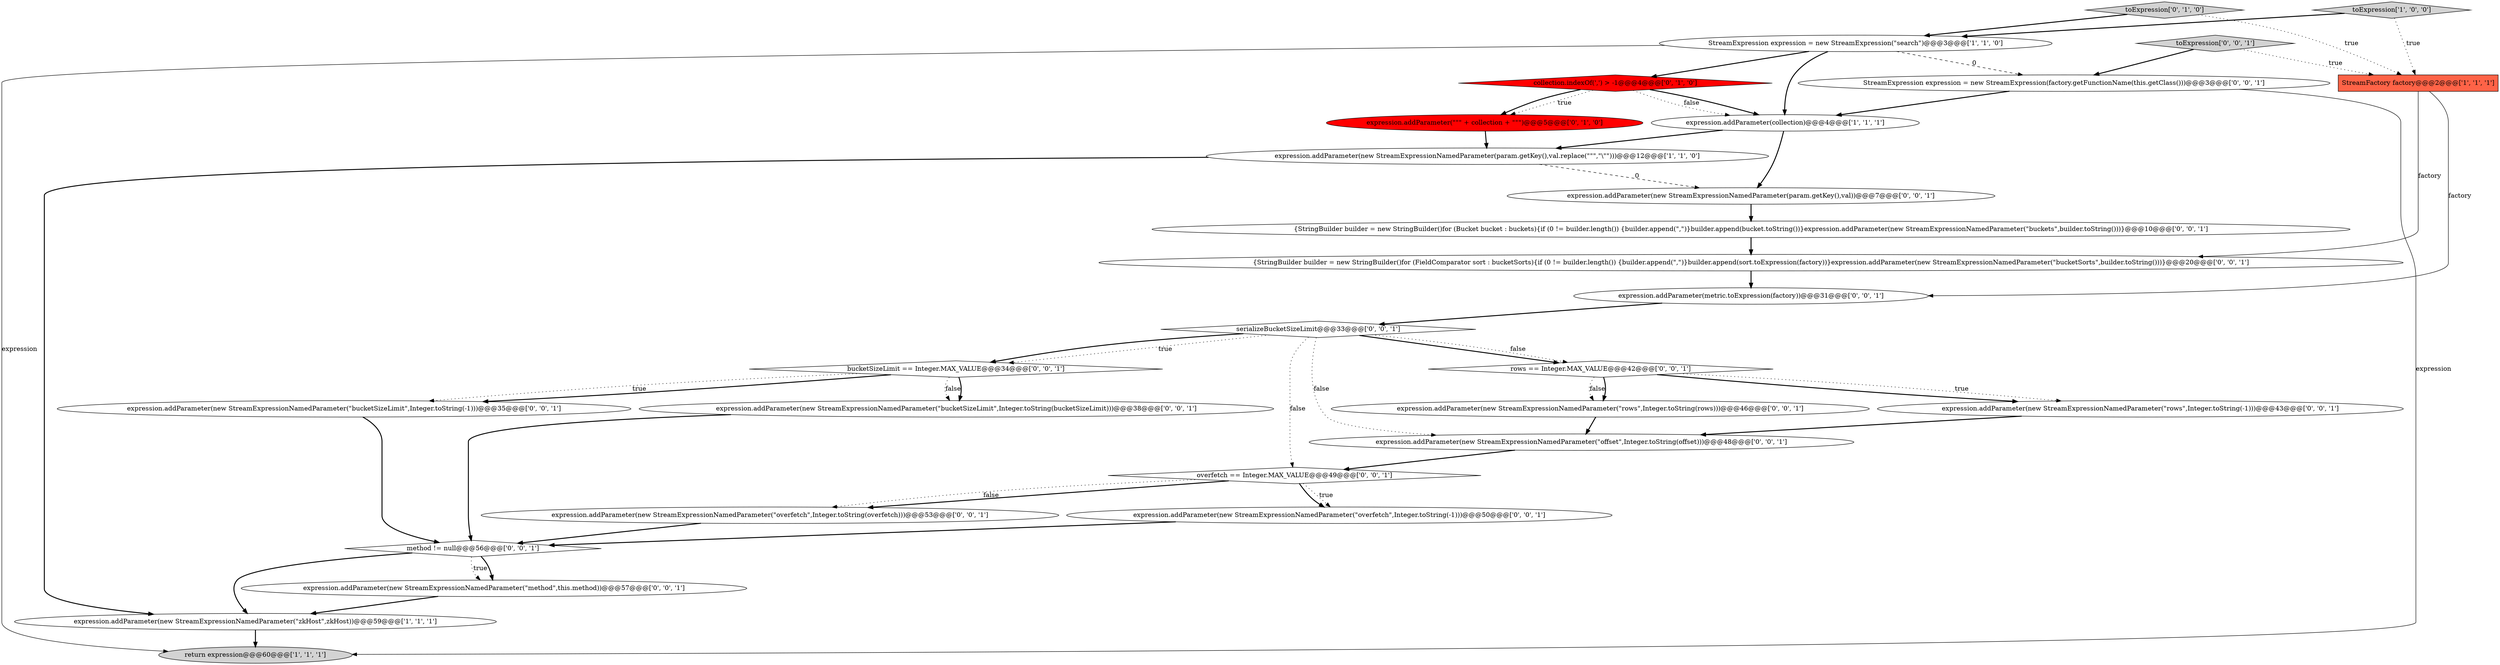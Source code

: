 digraph {
9 [style = filled, label = "expression.addParameter(\"\"\" + collection + \"\"\")@@@5@@@['0', '1', '0']", fillcolor = red, shape = ellipse image = "AAA1AAABBB2BBB"];
8 [style = filled, label = "toExpression['0', '1', '0']", fillcolor = lightgray, shape = diamond image = "AAA0AAABBB2BBB"];
16 [style = filled, label = "method != null@@@56@@@['0', '0', '1']", fillcolor = white, shape = diamond image = "AAA0AAABBB3BBB"];
20 [style = filled, label = "toExpression['0', '0', '1']", fillcolor = lightgray, shape = diamond image = "AAA0AAABBB3BBB"];
26 [style = filled, label = "{StringBuilder builder = new StringBuilder()for (FieldComparator sort : bucketSorts){if (0 != builder.length()) {builder.append(\",\")}builder.append(sort.toExpression(factory))}expression.addParameter(new StreamExpressionNamedParameter(\"bucketSorts\",builder.toString()))}@@@20@@@['0', '0', '1']", fillcolor = white, shape = ellipse image = "AAA0AAABBB3BBB"];
28 [style = filled, label = "bucketSizeLimit == Integer.MAX_VALUE@@@34@@@['0', '0', '1']", fillcolor = white, shape = diamond image = "AAA0AAABBB3BBB"];
13 [style = filled, label = "expression.addParameter(metric.toExpression(factory))@@@31@@@['0', '0', '1']", fillcolor = white, shape = ellipse image = "AAA0AAABBB3BBB"];
19 [style = filled, label = "expression.addParameter(new StreamExpressionNamedParameter(\"bucketSizeLimit\",Integer.toString(-1)))@@@35@@@['0', '0', '1']", fillcolor = white, shape = ellipse image = "AAA0AAABBB3BBB"];
23 [style = filled, label = "StreamExpression expression = new StreamExpression(factory.getFunctionName(this.getClass()))@@@3@@@['0', '0', '1']", fillcolor = white, shape = ellipse image = "AAA0AAABBB3BBB"];
27 [style = filled, label = "expression.addParameter(new StreamExpressionNamedParameter(\"offset\",Integer.toString(offset)))@@@48@@@['0', '0', '1']", fillcolor = white, shape = ellipse image = "AAA0AAABBB3BBB"];
17 [style = filled, label = "expression.addParameter(new StreamExpressionNamedParameter(\"method\",this.method))@@@57@@@['0', '0', '1']", fillcolor = white, shape = ellipse image = "AAA0AAABBB3BBB"];
18 [style = filled, label = "expression.addParameter(new StreamExpressionNamedParameter(param.getKey(),val))@@@7@@@['0', '0', '1']", fillcolor = white, shape = ellipse image = "AAA0AAABBB3BBB"];
24 [style = filled, label = "serializeBucketSizeLimit@@@33@@@['0', '0', '1']", fillcolor = white, shape = diamond image = "AAA0AAABBB3BBB"];
5 [style = filled, label = "return expression@@@60@@@['1', '1', '1']", fillcolor = lightgray, shape = ellipse image = "AAA0AAABBB1BBB"];
21 [style = filled, label = "overfetch == Integer.MAX_VALUE@@@49@@@['0', '0', '1']", fillcolor = white, shape = diamond image = "AAA0AAABBB3BBB"];
25 [style = filled, label = "expression.addParameter(new StreamExpressionNamedParameter(\"rows\",Integer.toString(-1)))@@@43@@@['0', '0', '1']", fillcolor = white, shape = ellipse image = "AAA0AAABBB3BBB"];
0 [style = filled, label = "StreamExpression expression = new StreamExpression(\"search\")@@@3@@@['1', '1', '0']", fillcolor = white, shape = ellipse image = "AAA0AAABBB1BBB"];
15 [style = filled, label = "expression.addParameter(new StreamExpressionNamedParameter(\"overfetch\",Integer.toString(-1)))@@@50@@@['0', '0', '1']", fillcolor = white, shape = ellipse image = "AAA0AAABBB3BBB"];
4 [style = filled, label = "expression.addParameter(new StreamExpressionNamedParameter(\"zkHost\",zkHost))@@@59@@@['1', '1', '1']", fillcolor = white, shape = ellipse image = "AAA0AAABBB1BBB"];
22 [style = filled, label = "expression.addParameter(new StreamExpressionNamedParameter(\"overfetch\",Integer.toString(overfetch)))@@@53@@@['0', '0', '1']", fillcolor = white, shape = ellipse image = "AAA0AAABBB3BBB"];
1 [style = filled, label = "expression.addParameter(new StreamExpressionNamedParameter(param.getKey(),val.replace(\"\"\",\"\\\"\")))@@@12@@@['1', '1', '0']", fillcolor = white, shape = ellipse image = "AAA0AAABBB1BBB"];
12 [style = filled, label = "expression.addParameter(new StreamExpressionNamedParameter(\"rows\",Integer.toString(rows)))@@@46@@@['0', '0', '1']", fillcolor = white, shape = ellipse image = "AAA0AAABBB3BBB"];
14 [style = filled, label = "expression.addParameter(new StreamExpressionNamedParameter(\"bucketSizeLimit\",Integer.toString(bucketSizeLimit)))@@@38@@@['0', '0', '1']", fillcolor = white, shape = ellipse image = "AAA0AAABBB3BBB"];
10 [style = filled, label = "{StringBuilder builder = new StringBuilder()for (Bucket bucket : buckets){if (0 != builder.length()) {builder.append(\",\")}builder.append(bucket.toString())}expression.addParameter(new StreamExpressionNamedParameter(\"buckets\",builder.toString()))}@@@10@@@['0', '0', '1']", fillcolor = white, shape = ellipse image = "AAA0AAABBB3BBB"];
11 [style = filled, label = "rows == Integer.MAX_VALUE@@@42@@@['0', '0', '1']", fillcolor = white, shape = diamond image = "AAA0AAABBB3BBB"];
6 [style = filled, label = "StreamFactory factory@@@2@@@['1', '1', '1']", fillcolor = tomato, shape = box image = "AAA0AAABBB1BBB"];
3 [style = filled, label = "expression.addParameter(collection)@@@4@@@['1', '1', '1']", fillcolor = white, shape = ellipse image = "AAA0AAABBB1BBB"];
7 [style = filled, label = "collection.indexOf(',') > -1@@@4@@@['0', '1', '0']", fillcolor = red, shape = diamond image = "AAA1AAABBB2BBB"];
2 [style = filled, label = "toExpression['1', '0', '0']", fillcolor = lightgray, shape = diamond image = "AAA0AAABBB1BBB"];
6->13 [style = solid, label="factory"];
0->3 [style = bold, label=""];
14->16 [style = bold, label=""];
24->28 [style = bold, label=""];
1->4 [style = bold, label=""];
13->24 [style = bold, label=""];
3->1 [style = bold, label=""];
21->15 [style = dotted, label="true"];
22->16 [style = bold, label=""];
11->12 [style = dotted, label="false"];
28->14 [style = dotted, label="false"];
7->3 [style = dotted, label="false"];
21->15 [style = bold, label=""];
0->23 [style = dashed, label="0"];
16->17 [style = dotted, label="true"];
23->3 [style = bold, label=""];
10->26 [style = bold, label=""];
11->12 [style = bold, label=""];
28->19 [style = dotted, label="true"];
16->17 [style = bold, label=""];
7->9 [style = dotted, label="true"];
1->18 [style = dashed, label="0"];
15->16 [style = bold, label=""];
24->28 [style = dotted, label="true"];
7->3 [style = bold, label=""];
28->14 [style = bold, label=""];
26->13 [style = bold, label=""];
19->16 [style = bold, label=""];
0->7 [style = bold, label=""];
3->18 [style = bold, label=""];
8->0 [style = bold, label=""];
7->9 [style = bold, label=""];
25->27 [style = bold, label=""];
24->27 [style = dotted, label="false"];
2->0 [style = bold, label=""];
11->25 [style = dotted, label="true"];
8->6 [style = dotted, label="true"];
20->23 [style = bold, label=""];
18->10 [style = bold, label=""];
21->22 [style = bold, label=""];
2->6 [style = dotted, label="true"];
24->11 [style = bold, label=""];
28->19 [style = bold, label=""];
23->5 [style = solid, label="expression"];
6->26 [style = solid, label="factory"];
0->5 [style = solid, label="expression"];
16->4 [style = bold, label=""];
9->1 [style = bold, label=""];
27->21 [style = bold, label=""];
21->22 [style = dotted, label="false"];
4->5 [style = bold, label=""];
12->27 [style = bold, label=""];
17->4 [style = bold, label=""];
24->21 [style = dotted, label="false"];
20->6 [style = dotted, label="true"];
11->25 [style = bold, label=""];
24->11 [style = dotted, label="false"];
}

